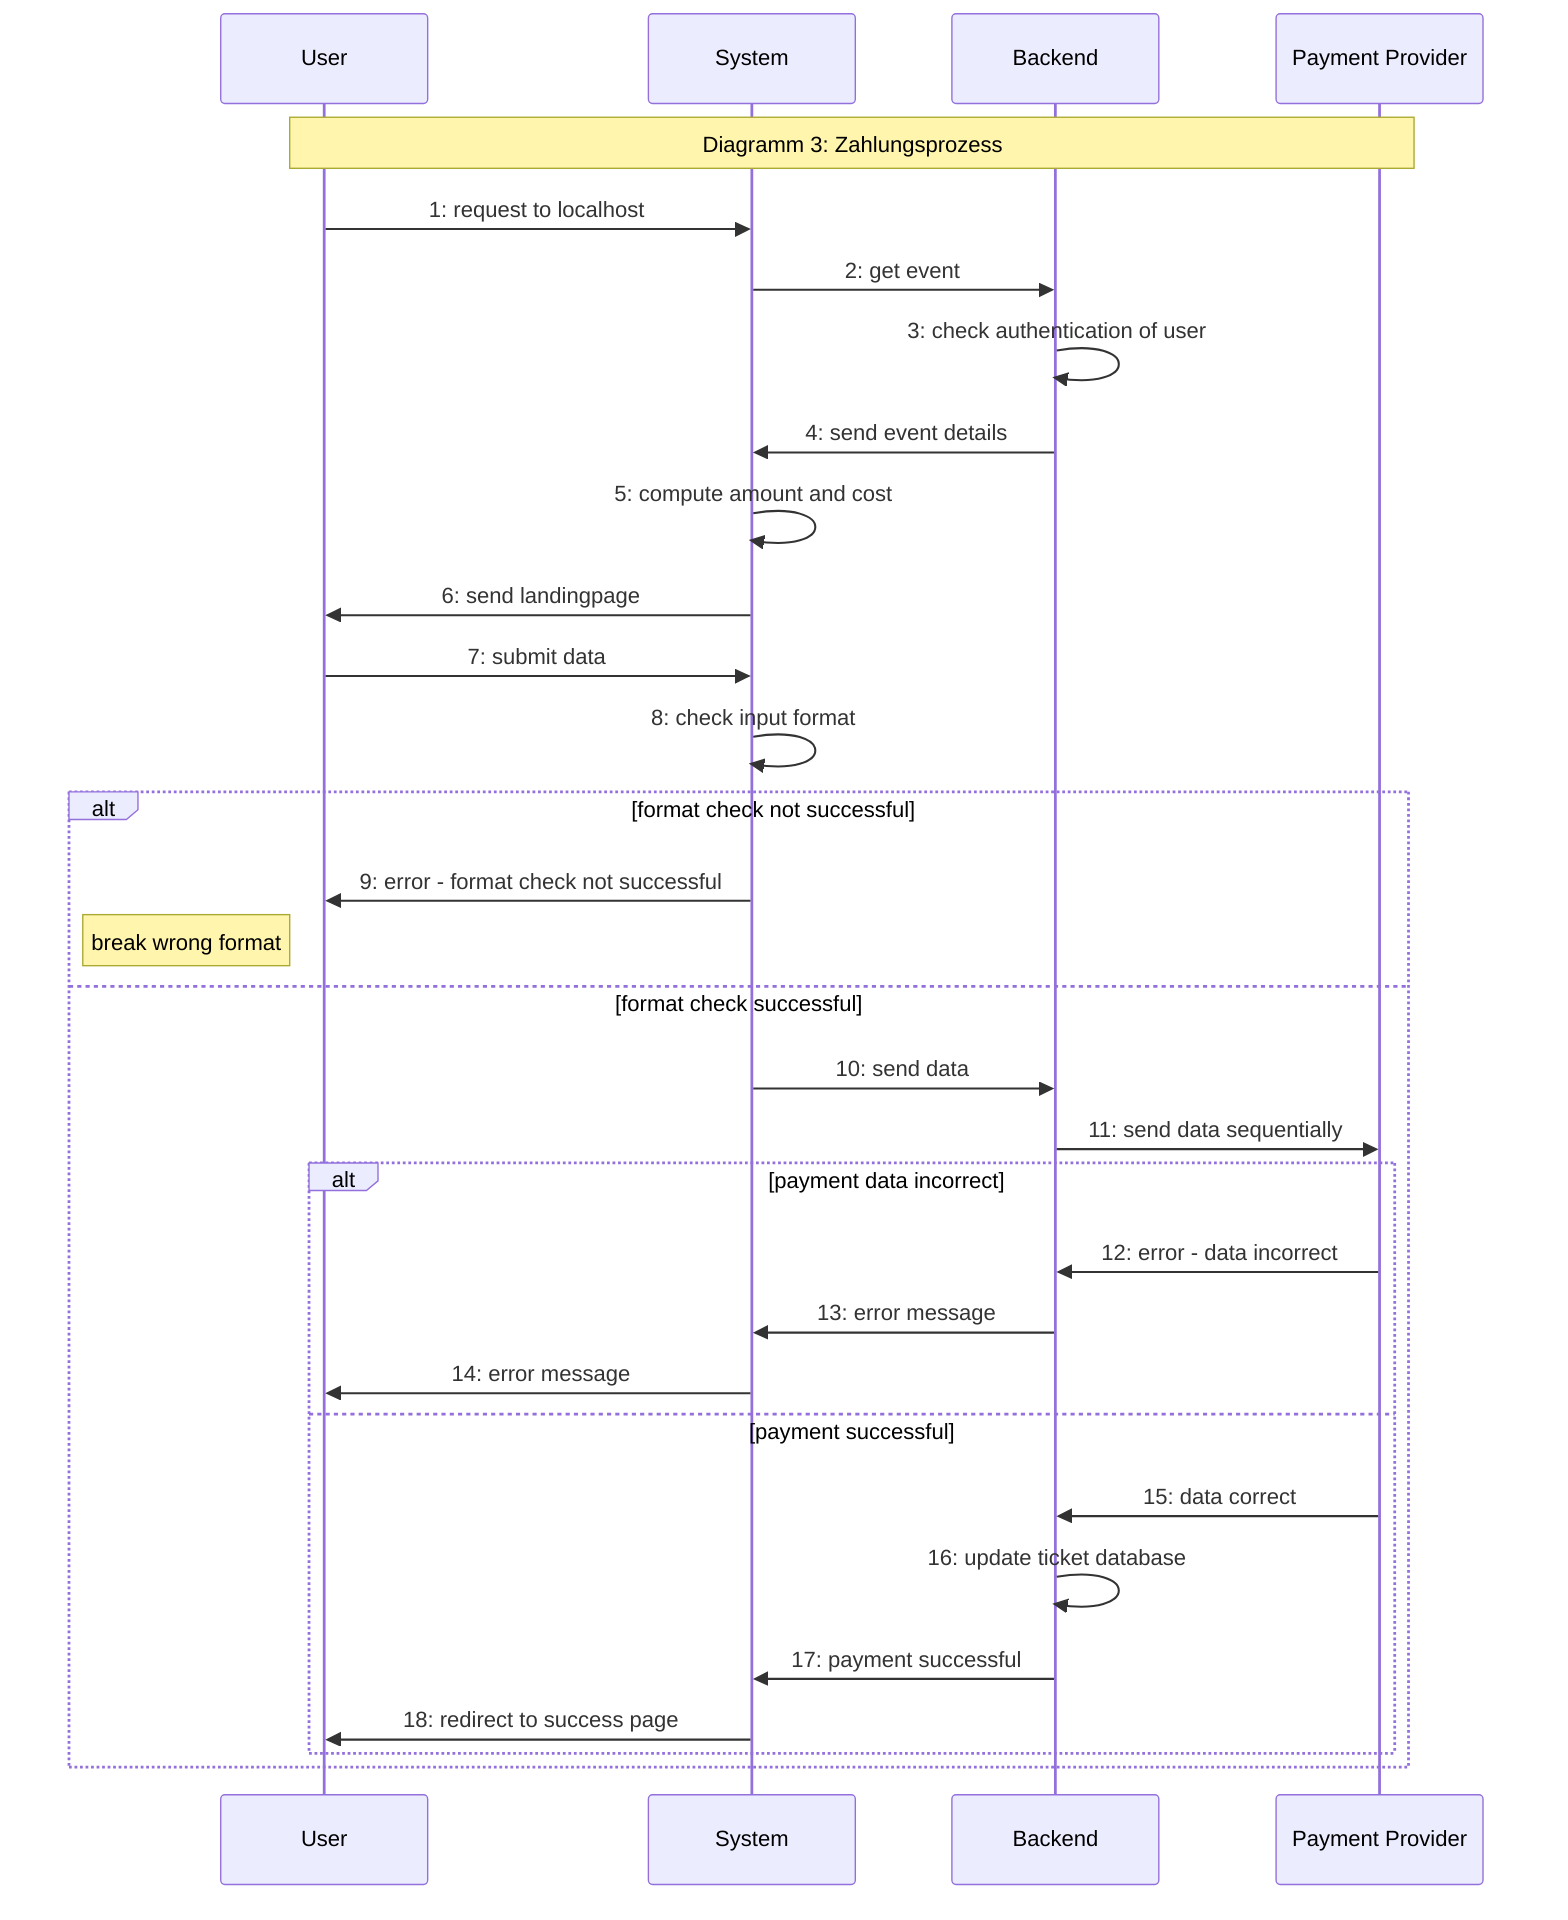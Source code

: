 sequenceDiagram
    participant User
    participant System
    participant Backend
    participant PaymentProvider as Payment Provider

    Note over User, PaymentProvider: Diagramm 3: Zahlungsprozess
    
    User->>System: 1: request to localhost
    System->>Backend: 2: get event
    Backend->>Backend: 3: check authentication of user
    Backend->>System: 4: send event details
    System->>System: 5: compute amount and cost
    System->>User: 6: send landingpage
    User->>System: 7: submit data
    System->>System: 8: check input format
    
    alt format check not successful
        System->>User: 9: error - format check not successful
        Note left of User: break wrong format
    else format check successful
        System->>Backend: 10: send data
        Backend->>PaymentProvider: 11: send data sequentially
        
        alt payment data incorrect
            PaymentProvider->>Backend: 12: error - data incorrect
            Backend->>System: 13: error message
            System->>User: 14: error message
        else payment successful
            PaymentProvider->>Backend: 15: data correct
            Backend->>Backend: 16: update ticket database
            Backend->>System: 17: payment successful
            System->>User: 18: redirect to success page
        end
    end
